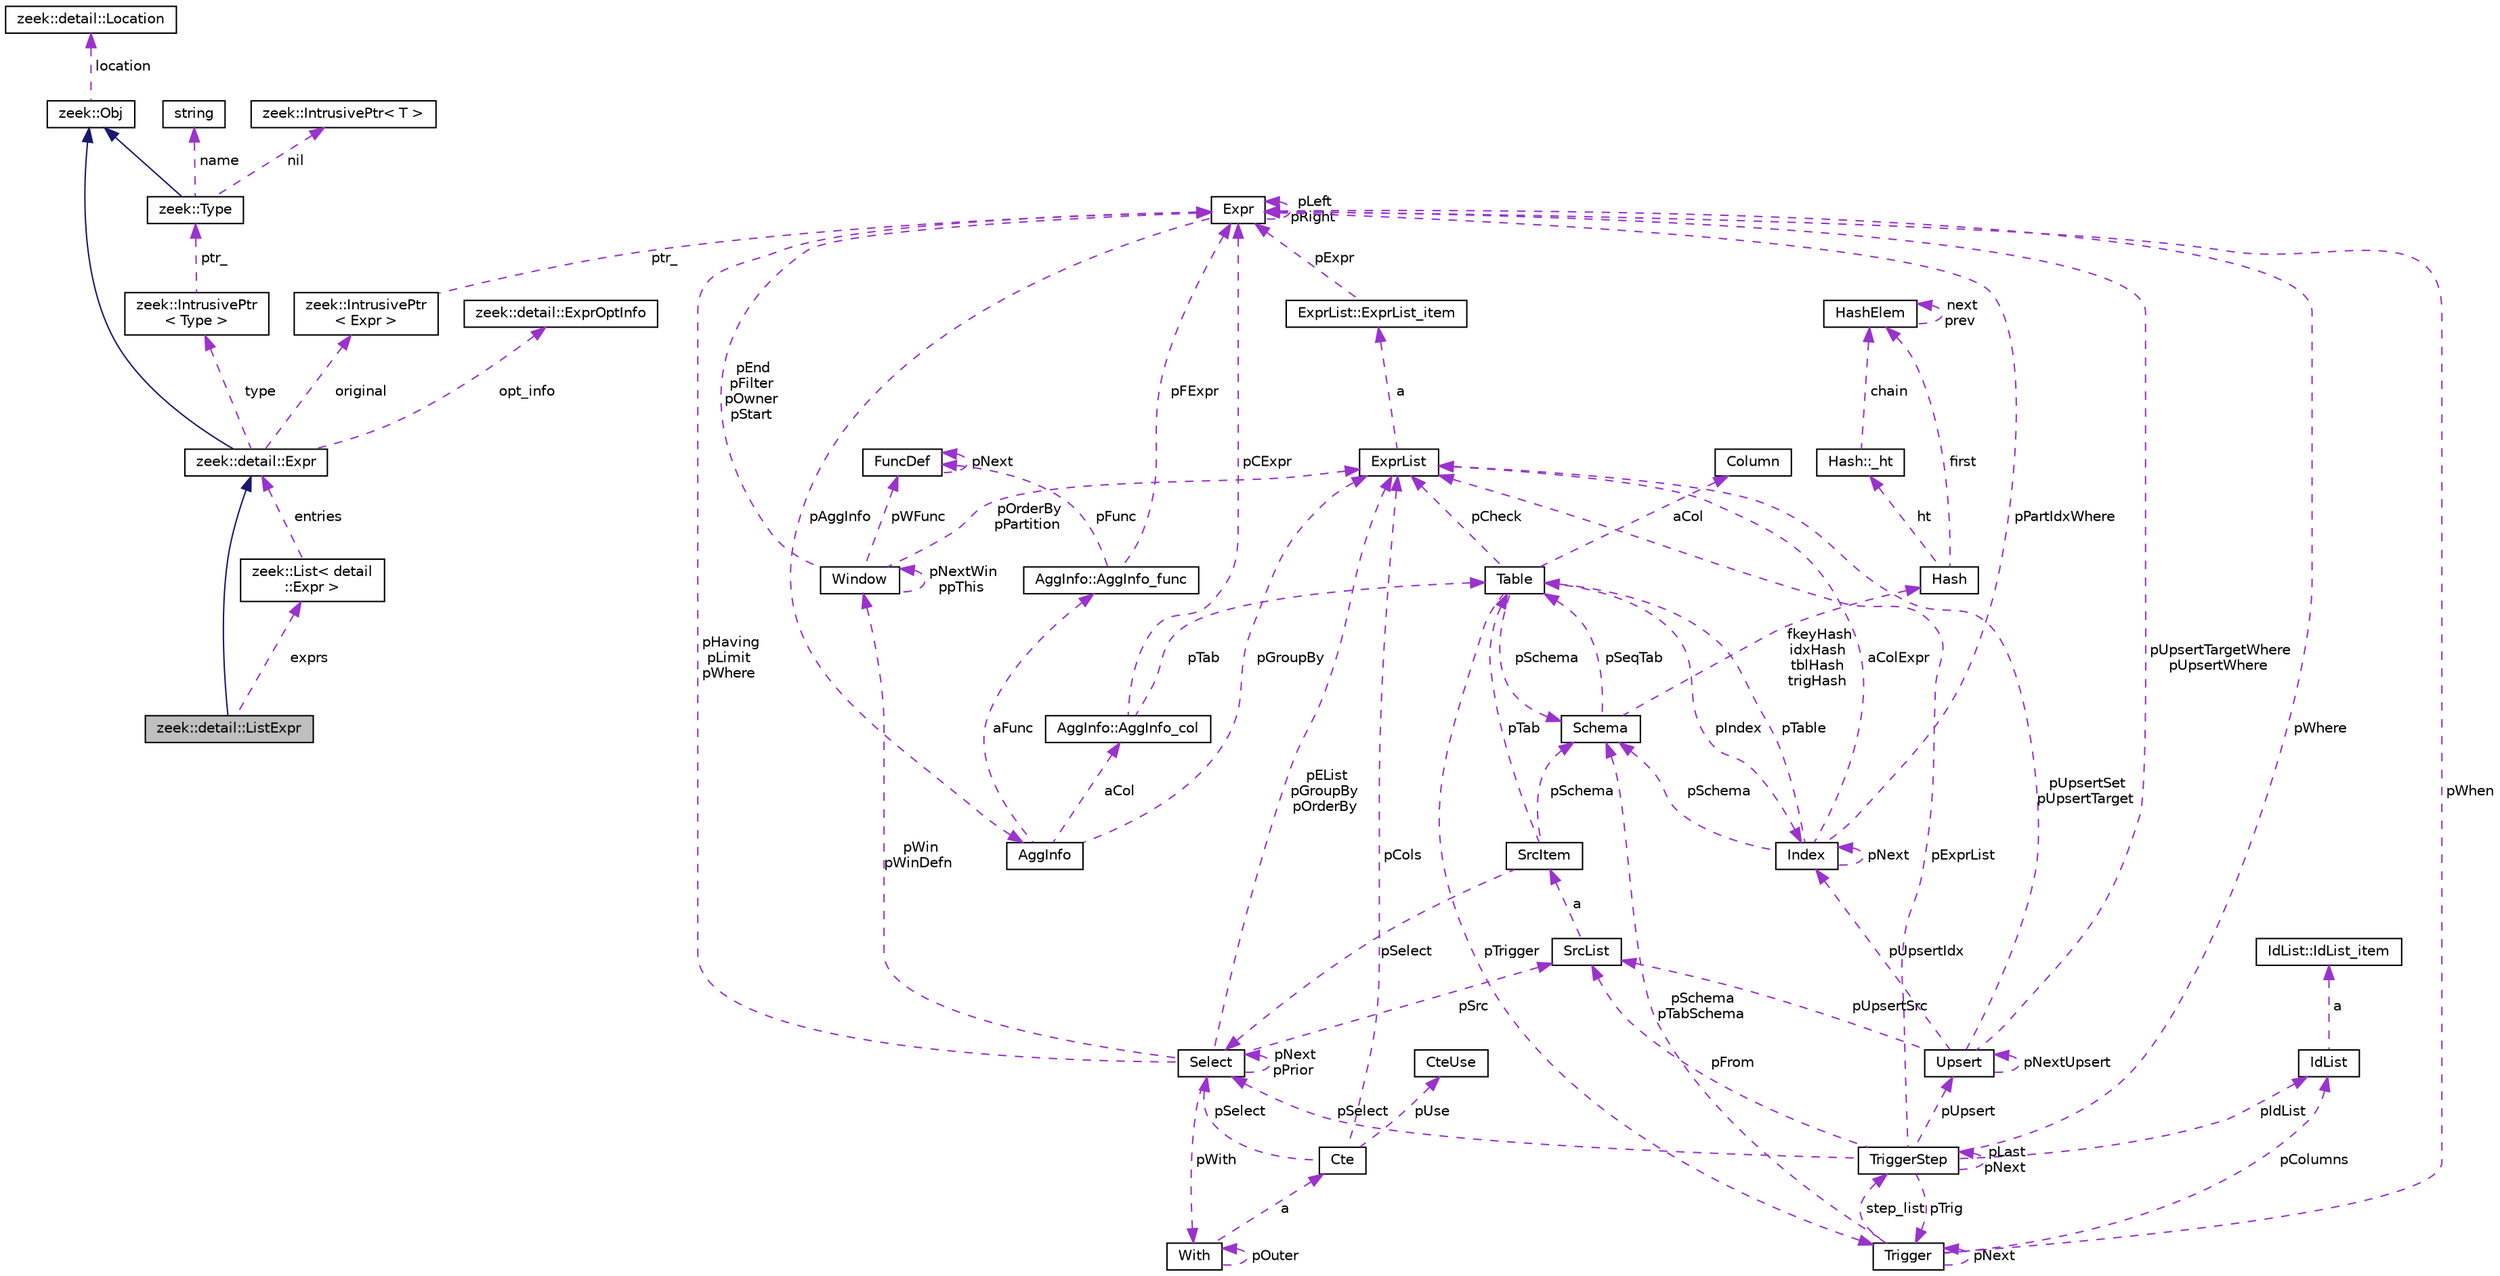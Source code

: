 digraph "zeek::detail::ListExpr"
{
 // LATEX_PDF_SIZE
  edge [fontname="Helvetica",fontsize="10",labelfontname="Helvetica",labelfontsize="10"];
  node [fontname="Helvetica",fontsize="10",shape=record];
  Node1 [label="zeek::detail::ListExpr",height=0.2,width=0.4,color="black", fillcolor="grey75", style="filled", fontcolor="black",tooltip=" "];
  Node2 -> Node1 [dir="back",color="midnightblue",fontsize="10",style="solid",fontname="Helvetica"];
  Node2 [label="zeek::detail::Expr",height=0.2,width=0.4,color="black", fillcolor="white", style="filled",URL="$dc/d54/classzeek_1_1detail_1_1Expr.html",tooltip=" "];
  Node3 -> Node2 [dir="back",color="midnightblue",fontsize="10",style="solid",fontname="Helvetica"];
  Node3 [label="zeek::Obj",height=0.2,width=0.4,color="black", fillcolor="white", style="filled",URL="$dd/df1/classzeek_1_1Obj.html",tooltip=" "];
  Node4 -> Node3 [dir="back",color="darkorchid3",fontsize="10",style="dashed",label=" location" ,fontname="Helvetica"];
  Node4 [label="zeek::detail::Location",height=0.2,width=0.4,color="black", fillcolor="white", style="filled",URL="$d5/d1d/classzeek_1_1detail_1_1Location.html",tooltip=" "];
  Node5 -> Node2 [dir="back",color="darkorchid3",fontsize="10",style="dashed",label=" type" ,fontname="Helvetica"];
  Node5 [label="zeek::IntrusivePtr\l\< Type \>",height=0.2,width=0.4,color="black", fillcolor="white", style="filled",URL="$d6/dba/classzeek_1_1IntrusivePtr.html",tooltip=" "];
  Node6 -> Node5 [dir="back",color="darkorchid3",fontsize="10",style="dashed",label=" ptr_" ,fontname="Helvetica"];
  Node6 [label="zeek::Type",height=0.2,width=0.4,color="black", fillcolor="white", style="filled",URL="$d0/d4f/classzeek_1_1Type.html",tooltip=" "];
  Node3 -> Node6 [dir="back",color="midnightblue",fontsize="10",style="solid",fontname="Helvetica"];
  Node7 -> Node6 [dir="back",color="darkorchid3",fontsize="10",style="dashed",label=" nil" ,fontname="Helvetica"];
  Node7 [label="zeek::IntrusivePtr\< T \>",height=0.2,width=0.4,color="black", fillcolor="white", style="filled",URL="$d6/dba/classzeek_1_1IntrusivePtr.html",tooltip=" "];
  Node8 -> Node6 [dir="back",color="darkorchid3",fontsize="10",style="dashed",label=" name" ,fontname="Helvetica"];
  Node8 [label="string",height=0.2,width=0.4,color="black", fillcolor="white", style="filled",tooltip=" "];
  Node9 -> Node2 [dir="back",color="darkorchid3",fontsize="10",style="dashed",label=" original" ,fontname="Helvetica"];
  Node9 [label="zeek::IntrusivePtr\l\< Expr \>",height=0.2,width=0.4,color="black", fillcolor="white", style="filled",URL="$d6/dba/classzeek_1_1IntrusivePtr.html",tooltip=" "];
  Node10 -> Node9 [dir="back",color="darkorchid3",fontsize="10",style="dashed",label=" ptr_" ,fontname="Helvetica"];
  Node10 [label="Expr",height=0.2,width=0.4,color="black", fillcolor="white", style="filled",URL="$db/d1b/sqlite3_8c.html#d4/dfb/structExpr",tooltip=" "];
  Node10 -> Node10 [dir="back",color="darkorchid3",fontsize="10",style="dashed",label=" pLeft\npRight" ,fontname="Helvetica"];
  Node11 -> Node10 [dir="back",color="darkorchid3",fontsize="10",style="dashed",label=" pAggInfo" ,fontname="Helvetica"];
  Node11 [label="AggInfo",height=0.2,width=0.4,color="black", fillcolor="white", style="filled",URL="$db/d1b/sqlite3_8c.html#d2/dc8/structAggInfo",tooltip=" "];
  Node12 -> Node11 [dir="back",color="darkorchid3",fontsize="10",style="dashed",label=" pGroupBy" ,fontname="Helvetica"];
  Node12 [label="ExprList",height=0.2,width=0.4,color="black", fillcolor="white", style="filled",URL="$db/d1b/sqlite3_8c.html#d5/d5c/structExprList",tooltip=" "];
  Node13 -> Node12 [dir="back",color="darkorchid3",fontsize="10",style="dashed",label=" a" ,fontname="Helvetica"];
  Node13 [label="ExprList::ExprList_item",height=0.2,width=0.4,color="black", fillcolor="white", style="filled",URL="$db/d1b/sqlite3_8c.html#d8/dae/structExprList_1_1ExprList__item",tooltip=" "];
  Node10 -> Node13 [dir="back",color="darkorchid3",fontsize="10",style="dashed",label=" pExpr" ,fontname="Helvetica"];
  Node14 -> Node11 [dir="back",color="darkorchid3",fontsize="10",style="dashed",label=" aCol" ,fontname="Helvetica"];
  Node14 [label="AggInfo::AggInfo_col",height=0.2,width=0.4,color="black", fillcolor="white", style="filled",URL="$db/d1b/sqlite3_8c.html#d6/d3a/structAggInfo_1_1AggInfo__col",tooltip=" "];
  Node15 -> Node14 [dir="back",color="darkorchid3",fontsize="10",style="dashed",label=" pTab" ,fontname="Helvetica"];
  Node15 [label="Table",height=0.2,width=0.4,color="black", fillcolor="white", style="filled",URL="$db/d1b/sqlite3_8c.html#dc/dcb/structTable",tooltip=" "];
  Node16 -> Node15 [dir="back",color="darkorchid3",fontsize="10",style="dashed",label=" aCol" ,fontname="Helvetica"];
  Node16 [label="Column",height=0.2,width=0.4,color="black", fillcolor="white", style="filled",URL="$db/d1b/sqlite3_8c.html#dc/dc1/structColumn",tooltip=" "];
  Node17 -> Node15 [dir="back",color="darkorchid3",fontsize="10",style="dashed",label=" pIndex" ,fontname="Helvetica"];
  Node17 [label="Index",height=0.2,width=0.4,color="black", fillcolor="white", style="filled",URL="$db/d1b/sqlite3_8c.html#df/d86/structIndex",tooltip=" "];
  Node15 -> Node17 [dir="back",color="darkorchid3",fontsize="10",style="dashed",label=" pTable" ,fontname="Helvetica"];
  Node17 -> Node17 [dir="back",color="darkorchid3",fontsize="10",style="dashed",label=" pNext" ,fontname="Helvetica"];
  Node18 -> Node17 [dir="back",color="darkorchid3",fontsize="10",style="dashed",label=" pSchema" ,fontname="Helvetica"];
  Node18 [label="Schema",height=0.2,width=0.4,color="black", fillcolor="white", style="filled",URL="$db/d1b/sqlite3_8c.html#d8/db0/structSchema",tooltip=" "];
  Node19 -> Node18 [dir="back",color="darkorchid3",fontsize="10",style="dashed",label=" fkeyHash\nidxHash\ntblHash\ntrigHash" ,fontname="Helvetica"];
  Node19 [label="Hash",height=0.2,width=0.4,color="black", fillcolor="white", style="filled",URL="$db/d1b/sqlite3_8c.html#d1/dbe/structHash",tooltip=" "];
  Node20 -> Node19 [dir="back",color="darkorchid3",fontsize="10",style="dashed",label=" first" ,fontname="Helvetica"];
  Node20 [label="HashElem",height=0.2,width=0.4,color="black", fillcolor="white", style="filled",URL="$db/d1b/sqlite3_8c.html#da/d21/structHashElem",tooltip=" "];
  Node20 -> Node20 [dir="back",color="darkorchid3",fontsize="10",style="dashed",label=" next\nprev" ,fontname="Helvetica"];
  Node21 -> Node19 [dir="back",color="darkorchid3",fontsize="10",style="dashed",label=" ht" ,fontname="Helvetica"];
  Node21 [label="Hash::_ht",height=0.2,width=0.4,color="black", fillcolor="white", style="filled",URL="$db/d1b/sqlite3_8c.html#d7/d1f/structHash_1_1__ht",tooltip=" "];
  Node20 -> Node21 [dir="back",color="darkorchid3",fontsize="10",style="dashed",label=" chain" ,fontname="Helvetica"];
  Node15 -> Node18 [dir="back",color="darkorchid3",fontsize="10",style="dashed",label=" pSeqTab" ,fontname="Helvetica"];
  Node10 -> Node17 [dir="back",color="darkorchid3",fontsize="10",style="dashed",label=" pPartIdxWhere" ,fontname="Helvetica"];
  Node12 -> Node17 [dir="back",color="darkorchid3",fontsize="10",style="dashed",label=" aColExpr" ,fontname="Helvetica"];
  Node12 -> Node15 [dir="back",color="darkorchid3",fontsize="10",style="dashed",label=" pCheck" ,fontname="Helvetica"];
  Node22 -> Node15 [dir="back",color="darkorchid3",fontsize="10",style="dashed",label=" pTrigger" ,fontname="Helvetica"];
  Node22 [label="Trigger",height=0.2,width=0.4,color="black", fillcolor="white", style="filled",URL="$db/d1b/sqlite3_8c.html#dc/d15/structTrigger",tooltip=" "];
  Node10 -> Node22 [dir="back",color="darkorchid3",fontsize="10",style="dashed",label=" pWhen" ,fontname="Helvetica"];
  Node23 -> Node22 [dir="back",color="darkorchid3",fontsize="10",style="dashed",label=" pColumns" ,fontname="Helvetica"];
  Node23 [label="IdList",height=0.2,width=0.4,color="black", fillcolor="white", style="filled",URL="$db/d1b/sqlite3_8c.html#da/d69/structIdList",tooltip=" "];
  Node24 -> Node23 [dir="back",color="darkorchid3",fontsize="10",style="dashed",label=" a" ,fontname="Helvetica"];
  Node24 [label="IdList::IdList_item",height=0.2,width=0.4,color="black", fillcolor="white", style="filled",URL="$db/d1b/sqlite3_8c.html#d4/dc3/structIdList_1_1IdList__item",tooltip=" "];
  Node18 -> Node22 [dir="back",color="darkorchid3",fontsize="10",style="dashed",label=" pSchema\npTabSchema" ,fontname="Helvetica"];
  Node25 -> Node22 [dir="back",color="darkorchid3",fontsize="10",style="dashed",label=" step_list" ,fontname="Helvetica"];
  Node25 [label="TriggerStep",height=0.2,width=0.4,color="black", fillcolor="white", style="filled",URL="$db/d1b/sqlite3_8c.html#d5/da5/structTriggerStep",tooltip=" "];
  Node22 -> Node25 [dir="back",color="darkorchid3",fontsize="10",style="dashed",label=" pTrig" ,fontname="Helvetica"];
  Node26 -> Node25 [dir="back",color="darkorchid3",fontsize="10",style="dashed",label=" pSelect" ,fontname="Helvetica"];
  Node26 [label="Select",height=0.2,width=0.4,color="black", fillcolor="white", style="filled",URL="$db/d1b/sqlite3_8c.html#dd/d39/structSelect",tooltip=" "];
  Node12 -> Node26 [dir="back",color="darkorchid3",fontsize="10",style="dashed",label=" pEList\npGroupBy\npOrderBy" ,fontname="Helvetica"];
  Node27 -> Node26 [dir="back",color="darkorchid3",fontsize="10",style="dashed",label=" pSrc" ,fontname="Helvetica"];
  Node27 [label="SrcList",height=0.2,width=0.4,color="black", fillcolor="white", style="filled",URL="$db/d1b/sqlite3_8c.html#de/deb/structSrcList",tooltip=" "];
  Node28 -> Node27 [dir="back",color="darkorchid3",fontsize="10",style="dashed",label=" a" ,fontname="Helvetica"];
  Node28 [label="SrcItem",height=0.2,width=0.4,color="black", fillcolor="white", style="filled",URL="$db/d1b/sqlite3_8c.html#d0/d26/structSrcItem",tooltip=" "];
  Node18 -> Node28 [dir="back",color="darkorchid3",fontsize="10",style="dashed",label=" pSchema" ,fontname="Helvetica"];
  Node15 -> Node28 [dir="back",color="darkorchid3",fontsize="10",style="dashed",label=" pTab" ,fontname="Helvetica"];
  Node26 -> Node28 [dir="back",color="darkorchid3",fontsize="10",style="dashed",label=" pSelect" ,fontname="Helvetica"];
  Node10 -> Node26 [dir="back",color="darkorchid3",fontsize="10",style="dashed",label=" pHaving\npLimit\npWhere" ,fontname="Helvetica"];
  Node26 -> Node26 [dir="back",color="darkorchid3",fontsize="10",style="dashed",label=" pNext\npPrior" ,fontname="Helvetica"];
  Node29 -> Node26 [dir="back",color="darkorchid3",fontsize="10",style="dashed",label=" pWith" ,fontname="Helvetica"];
  Node29 [label="With",height=0.2,width=0.4,color="black", fillcolor="white", style="filled",URL="$db/d1b/sqlite3_8c.html#df/d70/structWith",tooltip=" "];
  Node29 -> Node29 [dir="back",color="darkorchid3",fontsize="10",style="dashed",label=" pOuter" ,fontname="Helvetica"];
  Node30 -> Node29 [dir="back",color="darkorchid3",fontsize="10",style="dashed",label=" a" ,fontname="Helvetica"];
  Node30 [label="Cte",height=0.2,width=0.4,color="black", fillcolor="white", style="filled",URL="$db/d1b/sqlite3_8c.html#da/dbd/structCte",tooltip=" "];
  Node12 -> Node30 [dir="back",color="darkorchid3",fontsize="10",style="dashed",label=" pCols" ,fontname="Helvetica"];
  Node26 -> Node30 [dir="back",color="darkorchid3",fontsize="10",style="dashed",label=" pSelect" ,fontname="Helvetica"];
  Node31 -> Node30 [dir="back",color="darkorchid3",fontsize="10",style="dashed",label=" pUse" ,fontname="Helvetica"];
  Node31 [label="CteUse",height=0.2,width=0.4,color="black", fillcolor="white", style="filled",URL="$db/d1b/sqlite3_8c.html#d1/d27/structCteUse",tooltip=" "];
  Node32 -> Node26 [dir="back",color="darkorchid3",fontsize="10",style="dashed",label=" pWin\npWinDefn" ,fontname="Helvetica"];
  Node32 [label="Window",height=0.2,width=0.4,color="black", fillcolor="white", style="filled",URL="$db/d1b/sqlite3_8c.html#d6/d08/structWindow",tooltip=" "];
  Node12 -> Node32 [dir="back",color="darkorchid3",fontsize="10",style="dashed",label=" pOrderBy\npPartition" ,fontname="Helvetica"];
  Node10 -> Node32 [dir="back",color="darkorchid3",fontsize="10",style="dashed",label=" pEnd\npFilter\npOwner\npStart" ,fontname="Helvetica"];
  Node32 -> Node32 [dir="back",color="darkorchid3",fontsize="10",style="dashed",label=" pNextWin\nppThis" ,fontname="Helvetica"];
  Node33 -> Node32 [dir="back",color="darkorchid3",fontsize="10",style="dashed",label=" pWFunc" ,fontname="Helvetica"];
  Node33 [label="FuncDef",height=0.2,width=0.4,color="black", fillcolor="white", style="filled",URL="$d1/d3a/structFuncDef.html",tooltip=" "];
  Node33 -> Node33 [dir="back",color="darkorchid3",fontsize="10",style="dashed",label=" pNext" ,fontname="Helvetica"];
  Node27 -> Node25 [dir="back",color="darkorchid3",fontsize="10",style="dashed",label=" pFrom" ,fontname="Helvetica"];
  Node10 -> Node25 [dir="back",color="darkorchid3",fontsize="10",style="dashed",label=" pWhere" ,fontname="Helvetica"];
  Node12 -> Node25 [dir="back",color="darkorchid3",fontsize="10",style="dashed",label=" pExprList" ,fontname="Helvetica"];
  Node23 -> Node25 [dir="back",color="darkorchid3",fontsize="10",style="dashed",label=" pIdList" ,fontname="Helvetica"];
  Node34 -> Node25 [dir="back",color="darkorchid3",fontsize="10",style="dashed",label=" pUpsert" ,fontname="Helvetica"];
  Node34 [label="Upsert",height=0.2,width=0.4,color="black", fillcolor="white", style="filled",URL="$db/d1b/sqlite3_8c.html#da/d8e/structUpsert",tooltip=" "];
  Node12 -> Node34 [dir="back",color="darkorchid3",fontsize="10",style="dashed",label=" pUpsertSet\npUpsertTarget" ,fontname="Helvetica"];
  Node10 -> Node34 [dir="back",color="darkorchid3",fontsize="10",style="dashed",label=" pUpsertTargetWhere\npUpsertWhere" ,fontname="Helvetica"];
  Node34 -> Node34 [dir="back",color="darkorchid3",fontsize="10",style="dashed",label=" pNextUpsert" ,fontname="Helvetica"];
  Node17 -> Node34 [dir="back",color="darkorchid3",fontsize="10",style="dashed",label=" pUpsertIdx" ,fontname="Helvetica"];
  Node27 -> Node34 [dir="back",color="darkorchid3",fontsize="10",style="dashed",label=" pUpsertSrc" ,fontname="Helvetica"];
  Node25 -> Node25 [dir="back",color="darkorchid3",fontsize="10",style="dashed",label=" pLast\npNext" ,fontname="Helvetica"];
  Node22 -> Node22 [dir="back",color="darkorchid3",fontsize="10",style="dashed",label=" pNext" ,fontname="Helvetica"];
  Node18 -> Node15 [dir="back",color="darkorchid3",fontsize="10",style="dashed",label=" pSchema" ,fontname="Helvetica"];
  Node10 -> Node14 [dir="back",color="darkorchid3",fontsize="10",style="dashed",label=" pCExpr" ,fontname="Helvetica"];
  Node35 -> Node11 [dir="back",color="darkorchid3",fontsize="10",style="dashed",label=" aFunc" ,fontname="Helvetica"];
  Node35 [label="AggInfo::AggInfo_func",height=0.2,width=0.4,color="black", fillcolor="white", style="filled",URL="$db/d1b/sqlite3_8c.html#d3/d2e/structAggInfo_1_1AggInfo__func",tooltip=" "];
  Node10 -> Node35 [dir="back",color="darkorchid3",fontsize="10",style="dashed",label=" pFExpr" ,fontname="Helvetica"];
  Node33 -> Node35 [dir="back",color="darkorchid3",fontsize="10",style="dashed",label=" pFunc" ,fontname="Helvetica"];
  Node36 -> Node2 [dir="back",color="darkorchid3",fontsize="10",style="dashed",label=" opt_info" ,fontname="Helvetica"];
  Node36 [label="zeek::detail::ExprOptInfo",height=0.2,width=0.4,color="black", fillcolor="white", style="filled",URL="$d2/d12/namespacezeek_1_1detail.html#de/d9f/classzeek_1_1detail_1_1ExprOptInfo",tooltip=" "];
  Node37 -> Node1 [dir="back",color="darkorchid3",fontsize="10",style="dashed",label=" exprs" ,fontname="Helvetica"];
  Node37 [label="zeek::List\< detail\l::Expr \>",height=0.2,width=0.4,color="black", fillcolor="white", style="filled",URL="$d2/d8d/classzeek_1_1List.html",tooltip=" "];
  Node2 -> Node37 [dir="back",color="darkorchid3",fontsize="10",style="dashed",label=" entries" ,fontname="Helvetica"];
}
